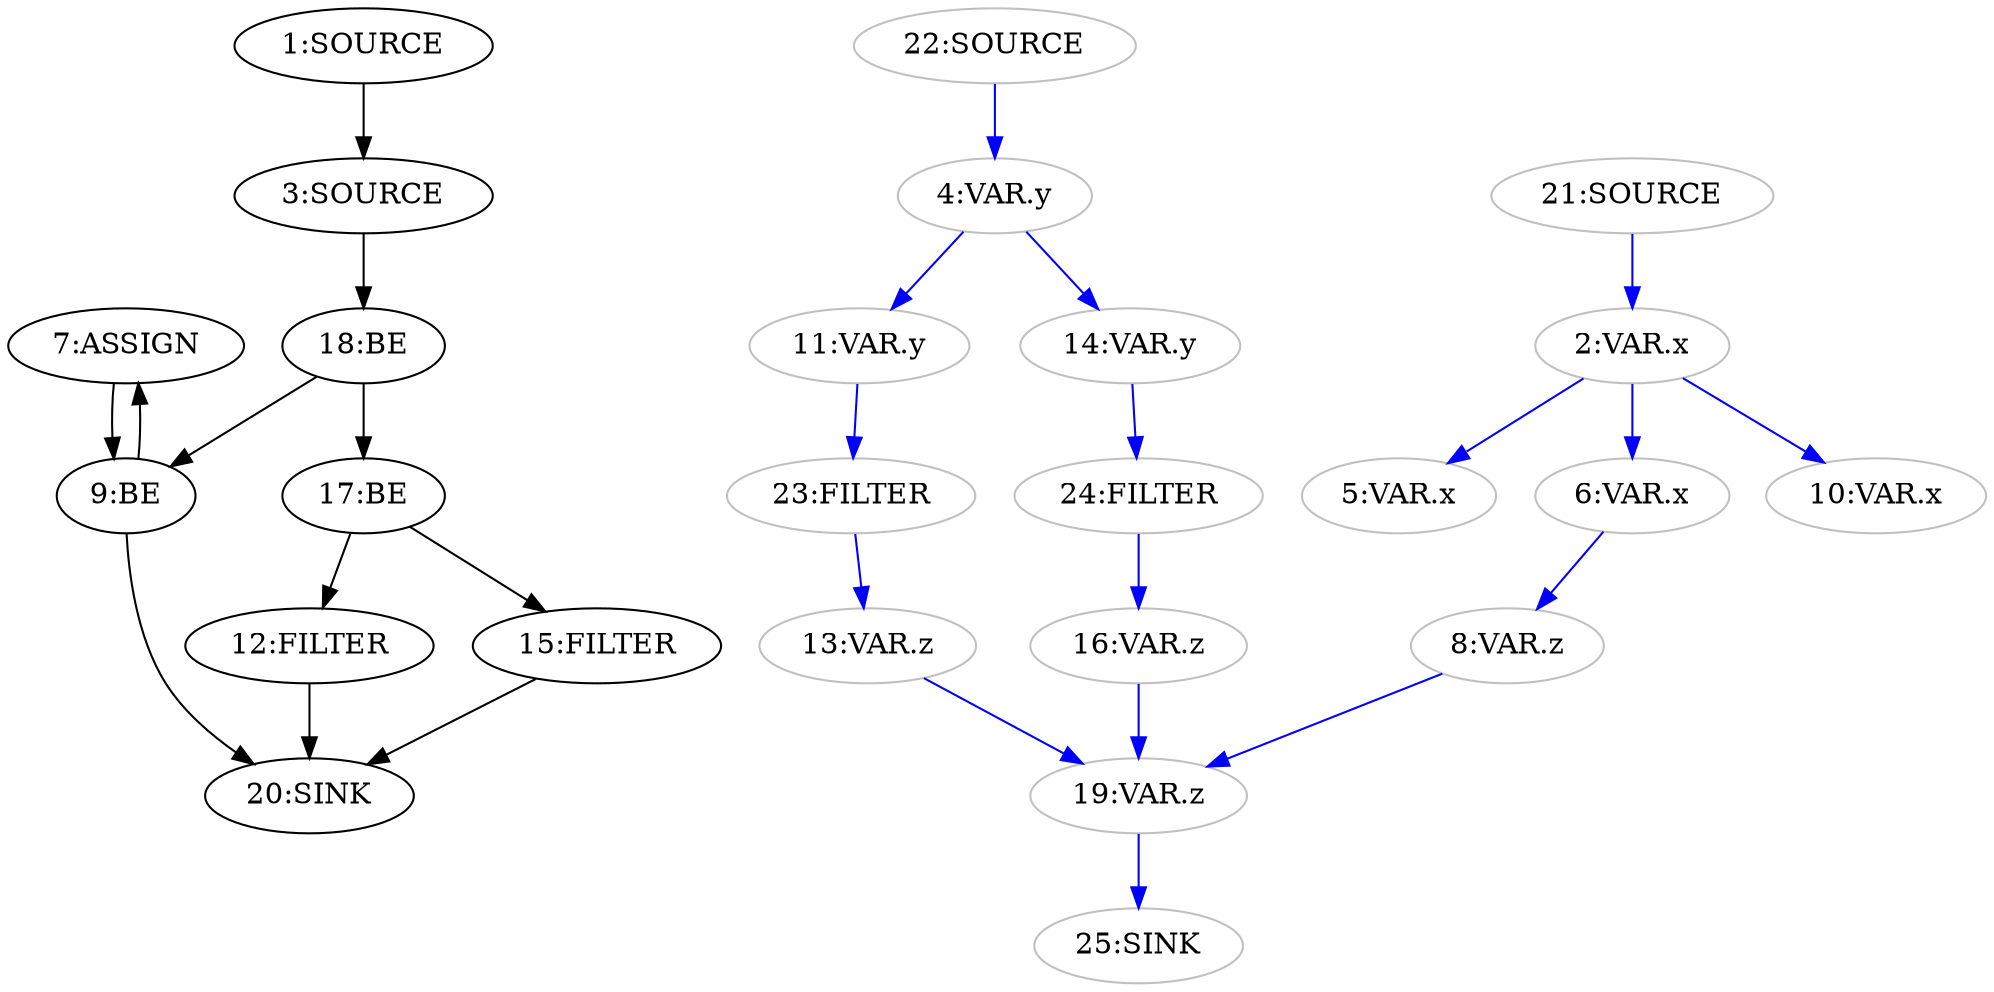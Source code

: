 digraph {
  n7 [label="7:ASSIGN"];
  n9 [label="9:BE"];
  n18 [label="18:BE"];
  n17 [label="17:BE"];
  n12 [label="12:FILTER"];
  n15 [label="15:FILTER"];
  n1 [label="1:SOURCE"];
  n3 [label="3:SOURCE"];
  n20 [label="20:SINK"];
  n2 [label="2:VAR.x" color="grey"];
  n4 [label="4:VAR.y" color="grey"];
  n5 [label="5:VAR.x" color="grey"];
  n6 [label="6:VAR.x" color="grey"];
  n8 [label="8:VAR.z" color="grey"];
  n10 [label="10:VAR.x" color="grey"];
  n11 [label="11:VAR.y" color="grey"];
  n13 [label="13:VAR.z" color="grey"];
  n14 [label="14:VAR.y" color="grey"];
  n16 [label="16:VAR.z" color="grey"];
  n19 [label="19:VAR.z" color="grey"];
  n21 [label="21:SOURCE" color="grey"];
  n22 [label="22:SOURCE" color="grey"];
  n23 [label="23:FILTER" color="grey"];
  n24 [label="24:FILTER" color="grey"];
  n25 [label="25:SINK" color="grey"];
  n1 -> n3 [color="black"];
  n3 -> n18 [color="black"];
  n7 -> n9 [color="black"];
  n9 -> n7 [color="black"];
  n9 -> n20 [color="black"];
  n12 -> n20 [color="black"];
  n15 -> n20 [color="black"];
  n17 -> n12 [color="black"];
  n17 -> n15 [color="black"];
  n18 -> n9 [color="black"];
  n18 -> n17 [color="black"];
  n2 -> n5 [color="blue"];
  n2 -> n6 [color="blue"];
  n2 -> n10 [color="blue"];
  n4 -> n11 [color="blue"];
  n4 -> n14 [color="blue"];
  n6 -> n8 [color="blue"];
  n8 -> n19 [color="blue"];
  n11 -> n23 [color="blue"];
  n13 -> n19 [color="blue"];
  n14 -> n24 [color="blue"];
  n16 -> n19 [color="blue"];
  n19 -> n25 [color="blue"];
  n21 -> n2 [color="blue"];
  n22 -> n4 [color="blue"];
  n23 -> n13 [color="blue"];
  n24 -> n16 [color="blue"];
}

